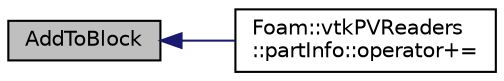 digraph "AddToBlock"
{
  bgcolor="transparent";
  edge [fontname="Helvetica",fontsize="10",labelfontname="Helvetica",labelfontsize="10"];
  node [fontname="Helvetica",fontsize="10",shape=record];
  rankdir="LR";
  Node336 [label="AddToBlock",height=0.2,width=0.4,color="black", fillcolor="grey75", style="filled", fontcolor="black"];
  Node336 -> Node337 [dir="back",color="midnightblue",fontsize="10",style="solid",fontname="Helvetica"];
  Node337 [label="Foam::vtkPVReaders\l::partInfo::operator+=",height=0.2,width=0.4,color="black",URL="$a32865.html#a351eab0b4f6196620a7179462023d117",tooltip="Increment the size. "];
}
